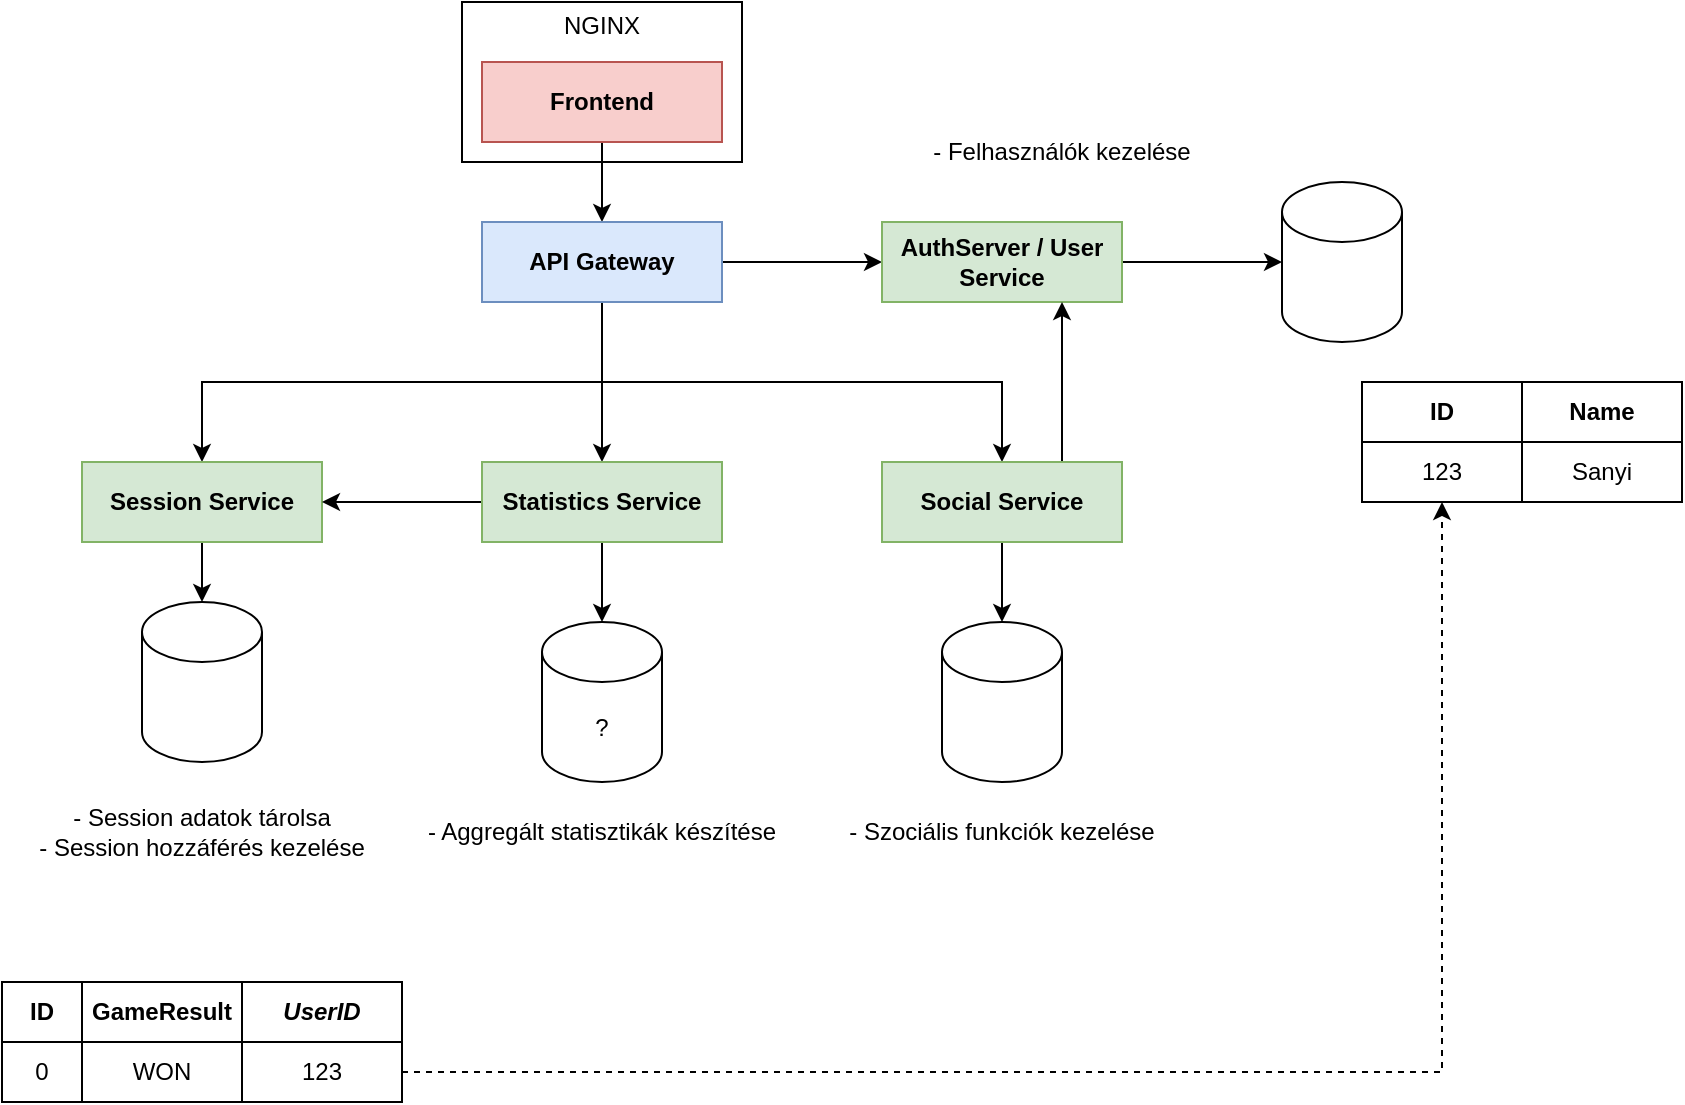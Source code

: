 <mxfile version="16.2.2" type="device"><diagram id="BCLIL-OQnPcWZzS3wVe6" name="Page-1"><mxGraphModel dx="10895" dy="564" grid="1" gridSize="10" guides="1" tooltips="1" connect="1" arrows="1" fold="1" page="1" pageScale="1" pageWidth="10000" pageHeight="10000" math="0" shadow="0"><root><mxCell id="0"/><mxCell id="1" parent="0"/><mxCell id="TY7MhvAESWh52V9WBznz-9" value="NGINX&lt;br&gt;&lt;br&gt;&lt;br&gt;&lt;br&gt;&lt;br&gt;" style="rounded=0;whiteSpace=wrap;html=1;" vertex="1" parent="1"><mxGeometry x="190" y="130" width="140" height="80" as="geometry"/></mxCell><mxCell id="jej-Tm2s0txUMNNjzbqq-3" style="edgeStyle=orthogonalEdgeStyle;rounded=0;orthogonalLoop=1;jettySize=auto;html=1;exitX=0.5;exitY=1;exitDx=0;exitDy=0;entryX=0.5;entryY=0;entryDx=0;entryDy=0;" parent="1" source="jej-Tm2s0txUMNNjzbqq-1" target="jej-Tm2s0txUMNNjzbqq-2" edge="1"><mxGeometry relative="1" as="geometry"/></mxCell><mxCell id="jej-Tm2s0txUMNNjzbqq-1" value="Frontend" style="rounded=0;whiteSpace=wrap;html=1;fontStyle=1;fillColor=#f8cecc;strokeColor=#b85450;" parent="1" vertex="1"><mxGeometry x="200" y="160" width="120" height="40" as="geometry"/></mxCell><mxCell id="jej-Tm2s0txUMNNjzbqq-5" style="edgeStyle=orthogonalEdgeStyle;rounded=0;orthogonalLoop=1;jettySize=auto;html=1;exitX=1;exitY=0.5;exitDx=0;exitDy=0;" parent="1" source="jej-Tm2s0txUMNNjzbqq-2" target="jej-Tm2s0txUMNNjzbqq-4" edge="1"><mxGeometry relative="1" as="geometry"/></mxCell><mxCell id="jej-Tm2s0txUMNNjzbqq-19" style="edgeStyle=orthogonalEdgeStyle;rounded=0;orthogonalLoop=1;jettySize=auto;html=1;exitX=0.5;exitY=1;exitDx=0;exitDy=0;" parent="1" source="jej-Tm2s0txUMNNjzbqq-2" target="jej-Tm2s0txUMNNjzbqq-6" edge="1"><mxGeometry relative="1" as="geometry"/></mxCell><mxCell id="jej-Tm2s0txUMNNjzbqq-20" style="edgeStyle=orthogonalEdgeStyle;rounded=0;orthogonalLoop=1;jettySize=auto;html=1;exitX=0.5;exitY=1;exitDx=0;exitDy=0;" parent="1" source="jej-Tm2s0txUMNNjzbqq-2" target="jej-Tm2s0txUMNNjzbqq-8" edge="1"><mxGeometry relative="1" as="geometry"/></mxCell><mxCell id="jej-Tm2s0txUMNNjzbqq-21" style="edgeStyle=orthogonalEdgeStyle;rounded=0;orthogonalLoop=1;jettySize=auto;html=1;exitX=0.5;exitY=1;exitDx=0;exitDy=0;" parent="1" source="jej-Tm2s0txUMNNjzbqq-2" target="jej-Tm2s0txUMNNjzbqq-7" edge="1"><mxGeometry relative="1" as="geometry"/></mxCell><mxCell id="jej-Tm2s0txUMNNjzbqq-2" value="API Gateway" style="rounded=0;whiteSpace=wrap;html=1;fontStyle=1;fillColor=#dae8fc;strokeColor=#6c8ebf;" parent="1" vertex="1"><mxGeometry x="200" y="240" width="120" height="40" as="geometry"/></mxCell><mxCell id="jej-Tm2s0txUMNNjzbqq-18" style="edgeStyle=orthogonalEdgeStyle;rounded=0;orthogonalLoop=1;jettySize=auto;html=1;exitX=1;exitY=0.5;exitDx=0;exitDy=0;" parent="1" source="jej-Tm2s0txUMNNjzbqq-4" target="jej-Tm2s0txUMNNjzbqq-17" edge="1"><mxGeometry relative="1" as="geometry"/></mxCell><mxCell id="jej-Tm2s0txUMNNjzbqq-4" value="AuthServer / User Service" style="rounded=0;whiteSpace=wrap;html=1;fontStyle=1;fillColor=#d5e8d4;strokeColor=#82b366;" parent="1" vertex="1"><mxGeometry x="400" y="240" width="120" height="40" as="geometry"/></mxCell><mxCell id="jej-Tm2s0txUMNNjzbqq-11" style="edgeStyle=orthogonalEdgeStyle;rounded=0;orthogonalLoop=1;jettySize=auto;html=1;exitX=0.5;exitY=1;exitDx=0;exitDy=0;entryX=0.5;entryY=0;entryDx=0;entryDy=0;entryPerimeter=0;" parent="1" source="jej-Tm2s0txUMNNjzbqq-6" target="jej-Tm2s0txUMNNjzbqq-10" edge="1"><mxGeometry relative="1" as="geometry"/></mxCell><mxCell id="jej-Tm2s0txUMNNjzbqq-6" value="Session Service" style="rounded=0;whiteSpace=wrap;html=1;fontStyle=1;fillColor=#d5e8d4;strokeColor=#82b366;" parent="1" vertex="1"><mxGeometry y="360" width="120" height="40" as="geometry"/></mxCell><mxCell id="jej-Tm2s0txUMNNjzbqq-16" style="edgeStyle=orthogonalEdgeStyle;rounded=0;orthogonalLoop=1;jettySize=auto;html=1;exitX=0.5;exitY=1;exitDx=0;exitDy=0;entryX=0.5;entryY=0;entryDx=0;entryDy=0;entryPerimeter=0;" parent="1" source="jej-Tm2s0txUMNNjzbqq-7" target="jej-Tm2s0txUMNNjzbqq-14" edge="1"><mxGeometry relative="1" as="geometry"/></mxCell><mxCell id="jej-Tm2s0txUMNNjzbqq-26" style="edgeStyle=orthogonalEdgeStyle;rounded=0;orthogonalLoop=1;jettySize=auto;html=1;exitX=0.75;exitY=0;exitDx=0;exitDy=0;entryX=0.75;entryY=1;entryDx=0;entryDy=0;" parent="1" source="jej-Tm2s0txUMNNjzbqq-7" target="jej-Tm2s0txUMNNjzbqq-4" edge="1"><mxGeometry relative="1" as="geometry"/></mxCell><mxCell id="jej-Tm2s0txUMNNjzbqq-7" value="Social Service" style="rounded=0;whiteSpace=wrap;html=1;fontStyle=1;fillColor=#d5e8d4;strokeColor=#82b366;" parent="1" vertex="1"><mxGeometry x="400" y="360" width="120" height="40" as="geometry"/></mxCell><mxCell id="jej-Tm2s0txUMNNjzbqq-13" style="edgeStyle=orthogonalEdgeStyle;rounded=0;orthogonalLoop=1;jettySize=auto;html=1;exitX=0.5;exitY=1;exitDx=0;exitDy=0;" parent="1" source="jej-Tm2s0txUMNNjzbqq-8" target="jej-Tm2s0txUMNNjzbqq-12" edge="1"><mxGeometry relative="1" as="geometry"/></mxCell><mxCell id="jej-Tm2s0txUMNNjzbqq-22" style="edgeStyle=orthogonalEdgeStyle;rounded=0;orthogonalLoop=1;jettySize=auto;html=1;exitX=0;exitY=0.5;exitDx=0;exitDy=0;entryX=1;entryY=0.5;entryDx=0;entryDy=0;" parent="1" source="jej-Tm2s0txUMNNjzbqq-8" target="jej-Tm2s0txUMNNjzbqq-6" edge="1"><mxGeometry relative="1" as="geometry"/></mxCell><mxCell id="jej-Tm2s0txUMNNjzbqq-8" value="Statistics Service" style="rounded=0;whiteSpace=wrap;html=1;fontStyle=1;fillColor=#d5e8d4;strokeColor=#82b366;" parent="1" vertex="1"><mxGeometry x="200" y="360" width="120" height="40" as="geometry"/></mxCell><mxCell id="jej-Tm2s0txUMNNjzbqq-10" value="" style="shape=cylinder3;whiteSpace=wrap;html=1;boundedLbl=1;backgroundOutline=1;size=15;" parent="1" vertex="1"><mxGeometry x="30" y="430" width="60" height="80" as="geometry"/></mxCell><mxCell id="jej-Tm2s0txUMNNjzbqq-12" value="?" style="shape=cylinder3;whiteSpace=wrap;html=1;boundedLbl=1;backgroundOutline=1;size=15;" parent="1" vertex="1"><mxGeometry x="230" y="440" width="60" height="80" as="geometry"/></mxCell><mxCell id="jej-Tm2s0txUMNNjzbqq-14" value="" style="shape=cylinder3;whiteSpace=wrap;html=1;boundedLbl=1;backgroundOutline=1;size=15;" parent="1" vertex="1"><mxGeometry x="430" y="440" width="60" height="80" as="geometry"/></mxCell><mxCell id="jej-Tm2s0txUMNNjzbqq-17" value="" style="shape=cylinder3;whiteSpace=wrap;html=1;boundedLbl=1;backgroundOutline=1;size=15;" parent="1" vertex="1"><mxGeometry x="600" y="220" width="60" height="80" as="geometry"/></mxCell><mxCell id="jej-Tm2s0txUMNNjzbqq-23" value="- Session adatok tárolsa&lt;br&gt;- Session hozzáférés kezelése" style="text;html=1;strokeColor=none;fillColor=none;align=center;verticalAlign=middle;whiteSpace=wrap;rounded=0;" parent="1" vertex="1"><mxGeometry x="-30" y="530" width="180" height="30" as="geometry"/></mxCell><mxCell id="jej-Tm2s0txUMNNjzbqq-24" value="- Aggregált statisztikák készítése" style="text;html=1;strokeColor=none;fillColor=none;align=center;verticalAlign=middle;whiteSpace=wrap;rounded=0;" parent="1" vertex="1"><mxGeometry x="170" y="530" width="180" height="30" as="geometry"/></mxCell><mxCell id="jej-Tm2s0txUMNNjzbqq-25" value="- Szociális funkciók kezelése" style="text;html=1;strokeColor=none;fillColor=none;align=center;verticalAlign=middle;whiteSpace=wrap;rounded=0;" parent="1" vertex="1"><mxGeometry x="370" y="530" width="180" height="30" as="geometry"/></mxCell><mxCell id="jej-Tm2s0txUMNNjzbqq-27" value="- Felhasználók kezelése" style="text;html=1;strokeColor=none;fillColor=none;align=center;verticalAlign=middle;whiteSpace=wrap;rounded=0;" parent="1" vertex="1"><mxGeometry x="400" y="190" width="180" height="30" as="geometry"/></mxCell><mxCell id="TY7MhvAESWh52V9WBznz-13" value="ID" style="text;html=1;strokeColor=default;fillColor=none;align=center;verticalAlign=middle;whiteSpace=wrap;rounded=0;fontStyle=1" vertex="1" parent="1"><mxGeometry x="-40" y="620" width="40" height="30" as="geometry"/></mxCell><mxCell id="TY7MhvAESWh52V9WBznz-14" value="GameResult" style="text;html=1;strokeColor=default;fillColor=none;align=center;verticalAlign=middle;whiteSpace=wrap;rounded=0;fontStyle=1" vertex="1" parent="1"><mxGeometry y="620" width="80" height="30" as="geometry"/></mxCell><mxCell id="TY7MhvAESWh52V9WBznz-15" value="UserID" style="text;html=1;strokeColor=default;fillColor=none;align=center;verticalAlign=middle;whiteSpace=wrap;rounded=0;fontStyle=3" vertex="1" parent="1"><mxGeometry x="80" y="620" width="80" height="30" as="geometry"/></mxCell><mxCell id="TY7MhvAESWh52V9WBznz-16" value="0" style="text;html=1;strokeColor=default;fillColor=none;align=center;verticalAlign=middle;whiteSpace=wrap;rounded=0;" vertex="1" parent="1"><mxGeometry x="-40" y="650" width="40" height="30" as="geometry"/></mxCell><mxCell id="TY7MhvAESWh52V9WBznz-17" value="WON" style="text;html=1;strokeColor=default;fillColor=none;align=center;verticalAlign=middle;whiteSpace=wrap;rounded=0;" vertex="1" parent="1"><mxGeometry y="650" width="80" height="30" as="geometry"/></mxCell><mxCell id="TY7MhvAESWh52V9WBznz-23" style="edgeStyle=orthogonalEdgeStyle;rounded=0;orthogonalLoop=1;jettySize=auto;html=1;exitX=1;exitY=0.5;exitDx=0;exitDy=0;startArrow=none;startFill=0;dashed=1;" edge="1" parent="1" source="TY7MhvAESWh52V9WBznz-18" target="TY7MhvAESWh52V9WBznz-21"><mxGeometry relative="1" as="geometry"/></mxCell><mxCell id="TY7MhvAESWh52V9WBznz-18" value="123" style="text;html=1;strokeColor=default;fillColor=none;align=center;verticalAlign=middle;whiteSpace=wrap;rounded=0;" vertex="1" parent="1"><mxGeometry x="80" y="650" width="80" height="30" as="geometry"/></mxCell><mxCell id="TY7MhvAESWh52V9WBznz-19" value="ID" style="text;html=1;strokeColor=default;fillColor=none;align=center;verticalAlign=middle;whiteSpace=wrap;rounded=0;fontStyle=1" vertex="1" parent="1"><mxGeometry x="640" y="320" width="80" height="30" as="geometry"/></mxCell><mxCell id="TY7MhvAESWh52V9WBznz-20" value="Name" style="text;html=1;strokeColor=default;fillColor=none;align=center;verticalAlign=middle;whiteSpace=wrap;rounded=0;fontStyle=1" vertex="1" parent="1"><mxGeometry x="720" y="320" width="80" height="30" as="geometry"/></mxCell><mxCell id="TY7MhvAESWh52V9WBznz-21" value="123" style="text;html=1;strokeColor=default;fillColor=none;align=center;verticalAlign=middle;whiteSpace=wrap;rounded=0;" vertex="1" parent="1"><mxGeometry x="640" y="350" width="80" height="30" as="geometry"/></mxCell><mxCell id="TY7MhvAESWh52V9WBznz-22" value="Sanyi" style="text;html=1;strokeColor=default;fillColor=none;align=center;verticalAlign=middle;whiteSpace=wrap;rounded=0;" vertex="1" parent="1"><mxGeometry x="720" y="350" width="80" height="30" as="geometry"/></mxCell></root></mxGraphModel></diagram></mxfile>